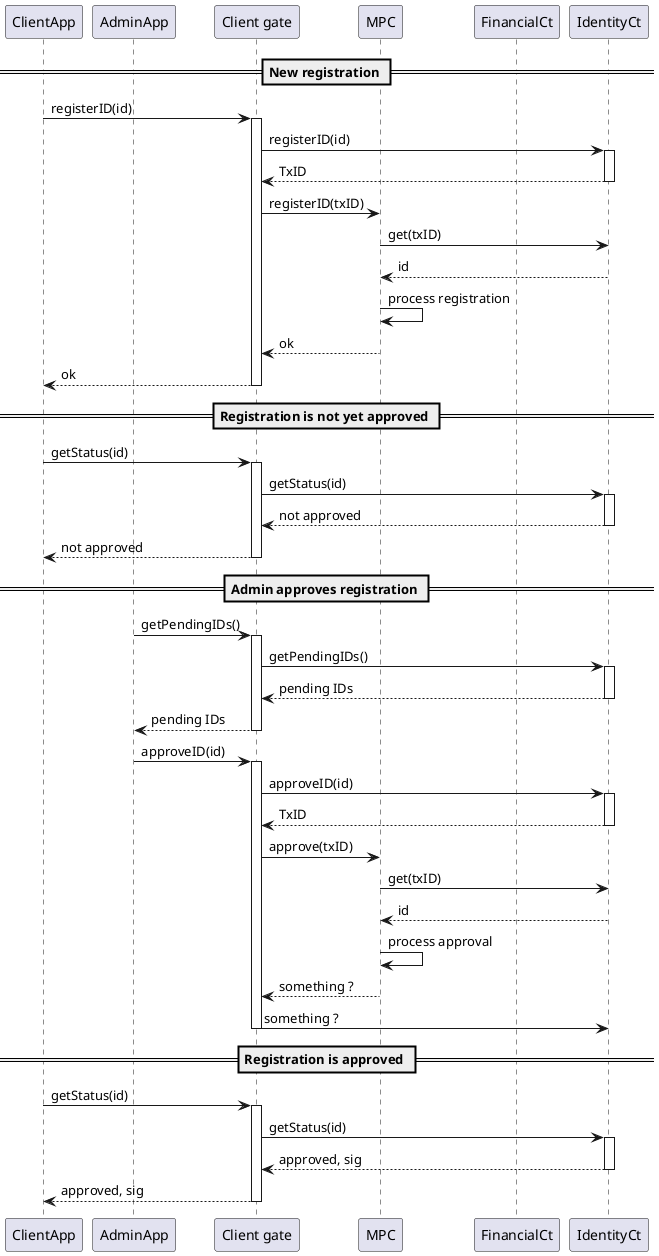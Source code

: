 @startuml

participant ClientApp
participant AdminApp

participant "Client gate" as gate
participant MPC

participant FinancialCt
participant IdentityCt

== New registration ==

ClientApp -> gate ++ : registerID(id)
gate -> IdentityCt ++ : registerID(id)
IdentityCt --> gate : TxID
deactivate IdentityCt
gate -> MPC : registerID(txID)
MPC -> IdentityCt : get(txID)
IdentityCt --> MPC : id

MPC -> MPC: process registration
MPC --> gate: ok
gate --> ClientApp : ok
deactivate gate
deactivate MPC

== Registration is not yet approved ==

ClientApp -> gate ++ : getStatus(id)
gate -> IdentityCt ++ : getStatus(id)
return not approved
return not approved

== Admin approves registration ==

AdminApp -> gate ++ : getPendingIDs()
gate -> IdentityCt ++ : getPendingIDs()
return pending IDs
return pending IDs

AdminApp -> gate ++ : approveID(id)
gate -> IdentityCt ++: approveID(id)
IdentityCt --> gate : TxID
deactivate IdentityCt

gate -> MPC: approve(txID)
MPC -> IdentityCt : get(txID)
IdentityCt --> MPC : id

MPC -> MPC: process approval
MPC --> gate : something ? 
gate -> IdentityCt : something ?
deactivate gate

== Registration is approved ==

ClientApp -> gate ++ : getStatus(id)
gate -> IdentityCt ++ : getStatus(id)
return approved, sig
return approved, sig

@enduml
